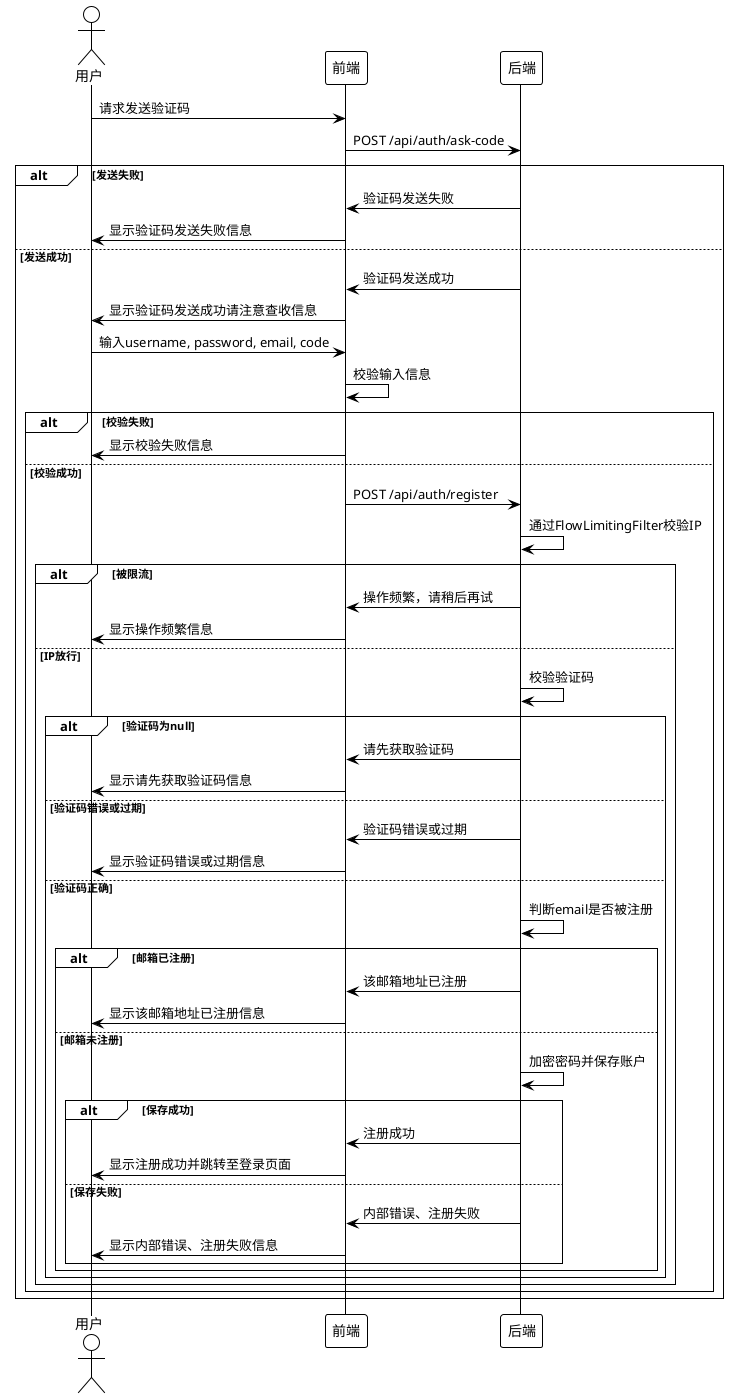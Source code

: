 @startuml
!theme plain

actor 用户
participant 前端
participant 后端

用户 -> 前端 : 请求发送验证码
前端 -> 后端 : POST /api/auth/ask-code
alt 发送失败
    后端 -> 前端 : 验证码发送失败
    前端 -> 用户 : 显示验证码发送失败信息
else 发送成功
    后端 -> 前端 : 验证码发送成功
    前端 -> 用户 : 显示验证码发送成功请注意查收信息
    用户 -> 前端 : 输入username, password, email, code
    前端 -> 前端 : 校验输入信息
    alt 校验失败
        前端 -> 用户 : 显示校验失败信息
    else 校验成功
        前端 -> 后端 : POST /api/auth/register
        后端 -> 后端 : 通过FlowLimitingFilter校验IP
        alt 被限流
            后端 -> 前端 : 操作频繁，请稍后再试
            前端 -> 用户 : 显示操作频繁信息
        else IP放行
            后端 -> 后端 : 校验验证码
            alt 验证码为null
                后端 -> 前端 : 请先获取验证码
                前端 -> 用户 : 显示请先获取验证码信息
            else 验证码错误或过期
                后端 -> 前端 : 验证码错误或过期
                前端 -> 用户 : 显示验证码错误或过期信息
            else 验证码正确
                后端 -> 后端 : 判断email是否被注册
                alt 邮箱已注册
                    后端 -> 前端 : 该邮箱地址已注册
                    前端 -> 用户 : 显示该邮箱地址已注册信息
                else 邮箱未注册
                    后端 -> 后端 : 加密密码并保存账户
                    alt 保存成功
                        后端 -> 前端 : 注册成功
                        前端 -> 用户 : 显示注册成功并跳转至登录页面
                    else 保存失败
                        后端 -> 前端 : 内部错误、注册失败
                        前端 -> 用户 : 显示内部错误、注册失败信息
                    end
                end
            end
        end
    end
end

@enduml

